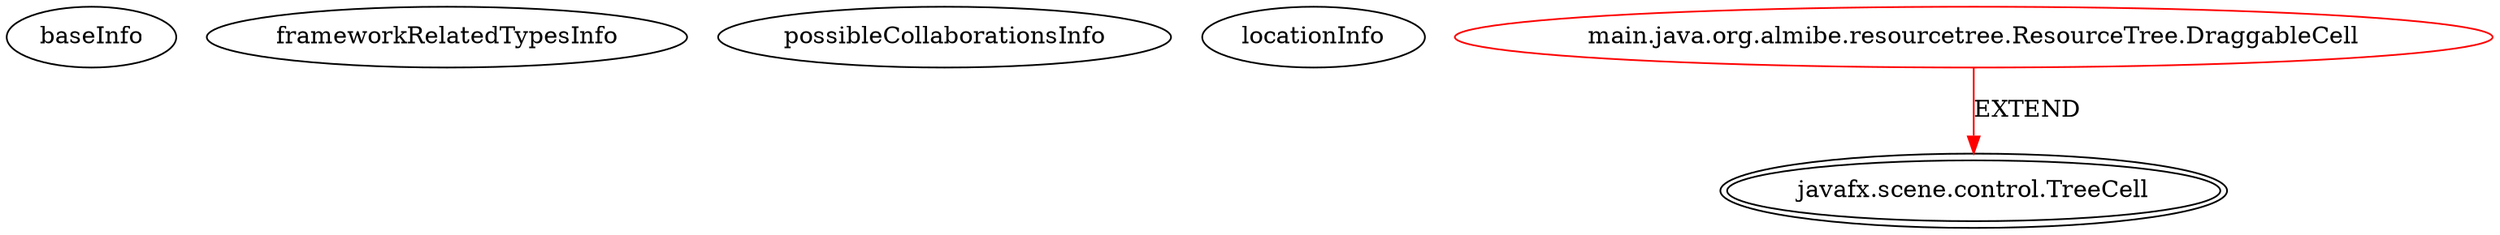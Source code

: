 digraph {
baseInfo[graphId=1796,category="extension_graph",isAnonymous=false,possibleRelation=false]
frameworkRelatedTypesInfo[0="javafx.scene.control.TreeCell"]
possibleCollaborationsInfo[]
locationInfo[projectName="almibe-ResourceTree",filePath="/almibe-ResourceTree/resource-tree-master/src/main/java/org/almibe/resourcetree/ResourceTree.java",contextSignature="DraggableCell",graphId="1796"]
0[label="main.java.org.almibe.resourcetree.ResourceTree.DraggableCell",vertexType="ROOT_CLIENT_CLASS_DECLARATION",isFrameworkType=false,color=red]
1[label="javafx.scene.control.TreeCell",vertexType="FRAMEWORK_CLASS_TYPE",isFrameworkType=true,peripheries=2]
0->1[label="EXTEND",color=red]
}
